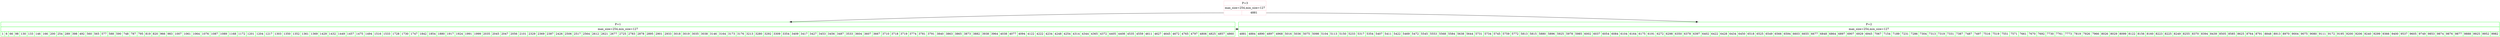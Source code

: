digraph G {
INT_3[shape=plain color=pink label=<<TABLE BORDER="0" CELLBORDER="1" CELLSPACING="0" CELLPADDING="4">
<TR><TD COLSPAN="2">P=3</TD></TR>
<TR><TD COLSPAN="2">max_size=254,min_size=127</TD></TR>
<TR><TD PORT="p1"> </TD>
<TD PORT="p2">4881</TD>
</TR></TABLE>>];
LEAF_1[shape=plain color=green label=<<TABLE BORDER="0" CELLBORDER="1" CELLSPACING="0" CELLPADDING="4">
<TR><TD COLSPAN="142">P=1</TD></TR>
<TR><TD COLSPAN="142">max_size=254,min_size=127</TD></TR>
<TR><TD>1</TD>
<TD>6</TD>
<TD>66</TD>
<TD>98</TD>
<TD>130</TD>
<TD>133</TD>
<TD>146</TD>
<TD>166</TD>
<TD>200</TD>
<TD>254</TD>
<TD>289</TD>
<TD>398</TD>
<TD>492</TD>
<TD>560</TD>
<TD>565</TD>
<TD>577</TD>
<TD>588</TD>
<TD>590</TD>
<TD>748</TD>
<TD>787</TD>
<TD>795</TD>
<TD>819</TD>
<TD>820</TD>
<TD>966</TD>
<TD>983</TD>
<TD>1007</TD>
<TD>1061</TD>
<TD>1064</TD>
<TD>1076</TD>
<TD>1087</TD>
<TD>1089</TD>
<TD>1168</TD>
<TD>1172</TD>
<TD>1201</TD>
<TD>1204</TD>
<TD>1217</TD>
<TD>1303</TD>
<TD>1350</TD>
<TD>1352</TD>
<TD>1361</TD>
<TD>1369</TD>
<TD>1429</TD>
<TD>1432</TD>
<TD>1449</TD>
<TD>1457</TD>
<TD>1475</TD>
<TD>1494</TD>
<TD>1516</TD>
<TD>1533</TD>
<TD>1728</TD>
<TD>1730</TD>
<TD>1747</TD>
<TD>1842</TD>
<TD>1854</TD>
<TD>1880</TD>
<TD>1917</TD>
<TD>1924</TD>
<TD>1991</TD>
<TD>1999</TD>
<TD>2035</TD>
<TD>2045</TD>
<TD>2047</TD>
<TD>2056</TD>
<TD>2101</TD>
<TD>2329</TD>
<TD>2369</TD>
<TD>2387</TD>
<TD>2426</TD>
<TD>2506</TD>
<TD>2517</TD>
<TD>2564</TD>
<TD>2612</TD>
<TD>2621</TD>
<TD>2677</TD>
<TD>2725</TD>
<TD>2783</TD>
<TD>2878</TD>
<TD>2895</TD>
<TD>2901</TD>
<TD>2933</TD>
<TD>3018</TD>
<TD>3019</TD>
<TD>3035</TD>
<TD>3038</TD>
<TD>3146</TD>
<TD>3164</TD>
<TD>3173</TD>
<TD>3176</TD>
<TD>3213</TD>
<TD>3280</TD>
<TD>3292</TD>
<TD>3309</TD>
<TD>3354</TD>
<TD>3409</TD>
<TD>3417</TD>
<TD>3427</TD>
<TD>3453</TD>
<TD>3456</TD>
<TD>3487</TD>
<TD>3533</TD>
<TD>3604</TD>
<TD>3607</TD>
<TD>3667</TD>
<TD>3710</TD>
<TD>3718</TD>
<TD>3719</TD>
<TD>3774</TD>
<TD>3781</TD>
<TD>3791</TD>
<TD>3840</TD>
<TD>3863</TD>
<TD>3865</TD>
<TD>3873</TD>
<TD>3882</TD>
<TD>3938</TD>
<TD>3964</TD>
<TD>4038</TD>
<TD>4077</TD>
<TD>4094</TD>
<TD>4122</TD>
<TD>4222</TD>
<TD>4234</TD>
<TD>4248</TD>
<TD>4254</TD>
<TD>4314</TD>
<TD>4344</TD>
<TD>4365</TD>
<TD>4372</TD>
<TD>4405</TD>
<TD>4408</TD>
<TD>4535</TD>
<TD>4559</TD>
<TD>4611</TD>
<TD>4627</TD>
<TD>4645</TD>
<TD>4672</TD>
<TD>4765</TD>
<TD>4797</TD>
<TD>4806</TD>
<TD>4825</TD>
<TD>4857</TD>
<TD>4860</TD>
</TR></TABLE>>];
LEAF_1 -> LEAF_2;
{rank=same LEAF_1 LEAF_2};
INT_3:p1 -> LEAF_1;
LEAF_2[shape=plain color=green label=<<TABLE BORDER="0" CELLBORDER="1" CELLSPACING="0" CELLPADDING="4">
<TR><TD COLSPAN="139">P=2</TD></TR>
<TR><TD COLSPAN="139">max_size=254,min_size=127</TD></TR>
<TR><TD>4881</TD>
<TD>4884</TD>
<TD>4890</TD>
<TD>4897</TD>
<TD>4968</TD>
<TD>5016</TD>
<TD>5036</TD>
<TD>5075</TD>
<TD>5098</TD>
<TD>5104</TD>
<TD>5113</TD>
<TD>5150</TD>
<TD>5233</TD>
<TD>5317</TD>
<TD>5354</TD>
<TD>5407</TD>
<TD>5411</TD>
<TD>5422</TD>
<TD>5469</TD>
<TD>5472</TD>
<TD>5545</TD>
<TD>5553</TD>
<TD>5568</TD>
<TD>5584</TD>
<TD>5638</TD>
<TD>5644</TD>
<TD>5731</TD>
<TD>5734</TD>
<TD>5745</TD>
<TD>5759</TD>
<TD>5772</TD>
<TD>5813</TD>
<TD>5815</TD>
<TD>5880</TD>
<TD>5896</TD>
<TD>5925</TD>
<TD>5978</TD>
<TD>5985</TD>
<TD>6002</TD>
<TD>6037</TD>
<TD>6054</TD>
<TD>6084</TD>
<TD>6104</TD>
<TD>6164</TD>
<TD>6175</TD>
<TD>6191</TD>
<TD>6272</TD>
<TD>6298</TD>
<TD>6350</TD>
<TD>6378</TD>
<TD>6397</TD>
<TD>6402</TD>
<TD>6422</TD>
<TD>6428</TD>
<TD>6434</TD>
<TD>6450</TD>
<TD>6518</TD>
<TD>6525</TD>
<TD>6549</TD>
<TD>6566</TD>
<TD>6594</TD>
<TD>6603</TD>
<TD>6655</TD>
<TD>6677</TD>
<TD>6848</TD>
<TD>6864</TD>
<TD>6897</TD>
<TD>6907</TD>
<TD>6929</TD>
<TD>6945</TD>
<TD>7067</TD>
<TD>7154</TD>
<TD>7189</TD>
<TD>7231</TD>
<TD>7286</TD>
<TD>7304</TD>
<TD>7313</TD>
<TD>7319</TD>
<TD>7331</TD>
<TD>7387</TD>
<TD>7487</TD>
<TD>7497</TD>
<TD>7516</TD>
<TD>7519</TD>
<TD>7551</TD>
<TD>7571</TD>
<TD>7661</TD>
<TD>7670</TD>
<TD>7692</TD>
<TD>7730</TD>
<TD>7761</TD>
<TD>7773</TD>
<TD>7819</TD>
<TD>7926</TD>
<TD>7966</TD>
<TD>8026</TD>
<TD>8029</TD>
<TD>8099</TD>
<TD>8122</TD>
<TD>8156</TD>
<TD>8160</TD>
<TD>8223</TD>
<TD>8225</TD>
<TD>8249</TD>
<TD>8255</TD>
<TD>8370</TD>
<TD>8394</TD>
<TD>8439</TD>
<TD>8505</TD>
<TD>8585</TD>
<TD>8625</TD>
<TD>8764</TD>
<TD>8791</TD>
<TD>8848</TD>
<TD>8913</TD>
<TD>8970</TD>
<TD>9004</TD>
<TD>9075</TD>
<TD>9080</TD>
<TD>9111</TD>
<TD>9172</TD>
<TD>9195</TD>
<TD>9200</TD>
<TD>9206</TD>
<TD>9240</TD>
<TD>9299</TD>
<TD>9366</TD>
<TD>9400</TD>
<TD>9537</TD>
<TD>9605</TD>
<TD>9749</TD>
<TD>9853</TD>
<TD>9874</TD>
<TD>9876</TD>
<TD>9877</TD>
<TD>9888</TD>
<TD>9925</TD>
<TD>9952</TD>
<TD>9982</TD>
</TR></TABLE>>];
INT_3:p2 -> LEAF_2;
}
